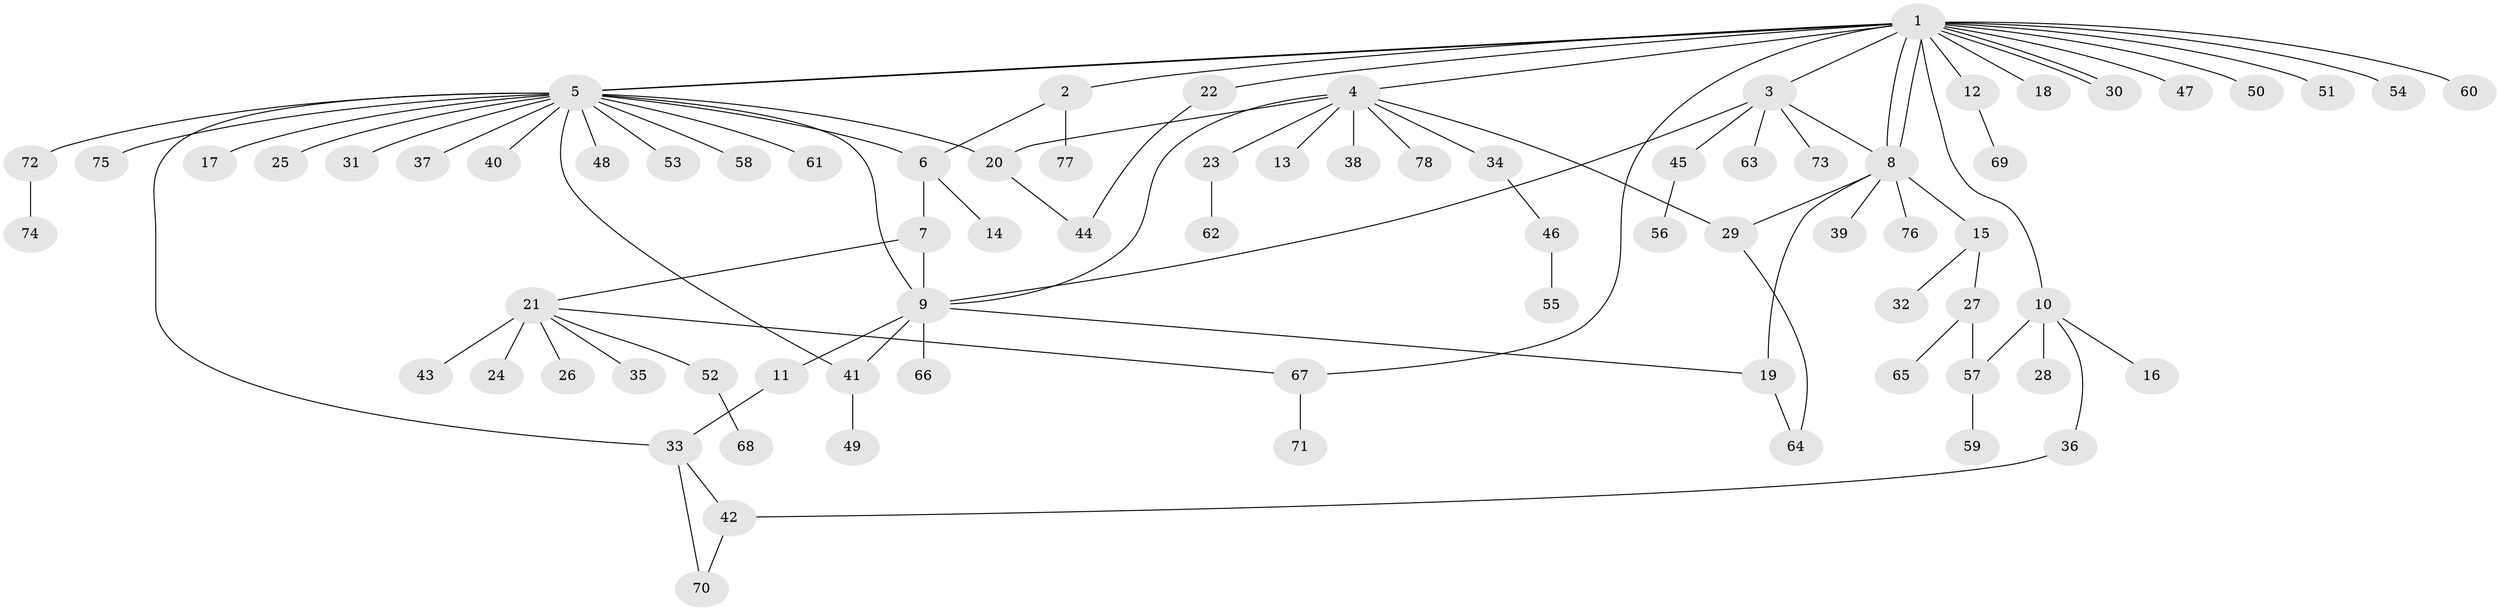 // coarse degree distribution, {18: 0.01694915254237288, 2: 0.2542372881355932, 12: 0.01694915254237288, 8: 0.03389830508474576, 17: 0.01694915254237288, 5: 0.01694915254237288, 4: 0.01694915254237288, 1: 0.559322033898305, 3: 0.05084745762711865, 6: 0.01694915254237288}
// Generated by graph-tools (version 1.1) at 2025/51/02/27/25 19:51:59]
// undirected, 78 vertices, 96 edges
graph export_dot {
graph [start="1"]
  node [color=gray90,style=filled];
  1;
  2;
  3;
  4;
  5;
  6;
  7;
  8;
  9;
  10;
  11;
  12;
  13;
  14;
  15;
  16;
  17;
  18;
  19;
  20;
  21;
  22;
  23;
  24;
  25;
  26;
  27;
  28;
  29;
  30;
  31;
  32;
  33;
  34;
  35;
  36;
  37;
  38;
  39;
  40;
  41;
  42;
  43;
  44;
  45;
  46;
  47;
  48;
  49;
  50;
  51;
  52;
  53;
  54;
  55;
  56;
  57;
  58;
  59;
  60;
  61;
  62;
  63;
  64;
  65;
  66;
  67;
  68;
  69;
  70;
  71;
  72;
  73;
  74;
  75;
  76;
  77;
  78;
  1 -- 2;
  1 -- 3;
  1 -- 4;
  1 -- 5;
  1 -- 5;
  1 -- 8;
  1 -- 8;
  1 -- 10;
  1 -- 12;
  1 -- 18;
  1 -- 22;
  1 -- 30;
  1 -- 30;
  1 -- 47;
  1 -- 50;
  1 -- 51;
  1 -- 54;
  1 -- 60;
  1 -- 67;
  2 -- 6;
  2 -- 77;
  3 -- 8;
  3 -- 9;
  3 -- 45;
  3 -- 63;
  3 -- 73;
  4 -- 9;
  4 -- 13;
  4 -- 20;
  4 -- 23;
  4 -- 29;
  4 -- 34;
  4 -- 38;
  4 -- 78;
  5 -- 6;
  5 -- 9;
  5 -- 17;
  5 -- 20;
  5 -- 25;
  5 -- 31;
  5 -- 33;
  5 -- 37;
  5 -- 40;
  5 -- 41;
  5 -- 48;
  5 -- 53;
  5 -- 58;
  5 -- 61;
  5 -- 72;
  5 -- 75;
  6 -- 7;
  6 -- 14;
  7 -- 9;
  7 -- 21;
  8 -- 15;
  8 -- 19;
  8 -- 29;
  8 -- 39;
  8 -- 76;
  9 -- 11;
  9 -- 19;
  9 -- 41;
  9 -- 66;
  10 -- 16;
  10 -- 28;
  10 -- 36;
  10 -- 57;
  11 -- 33;
  12 -- 69;
  15 -- 27;
  15 -- 32;
  19 -- 64;
  20 -- 44;
  21 -- 24;
  21 -- 26;
  21 -- 35;
  21 -- 43;
  21 -- 52;
  21 -- 67;
  22 -- 44;
  23 -- 62;
  27 -- 57;
  27 -- 65;
  29 -- 64;
  33 -- 42;
  33 -- 70;
  34 -- 46;
  36 -- 42;
  41 -- 49;
  42 -- 70;
  45 -- 56;
  46 -- 55;
  52 -- 68;
  57 -- 59;
  67 -- 71;
  72 -- 74;
}

